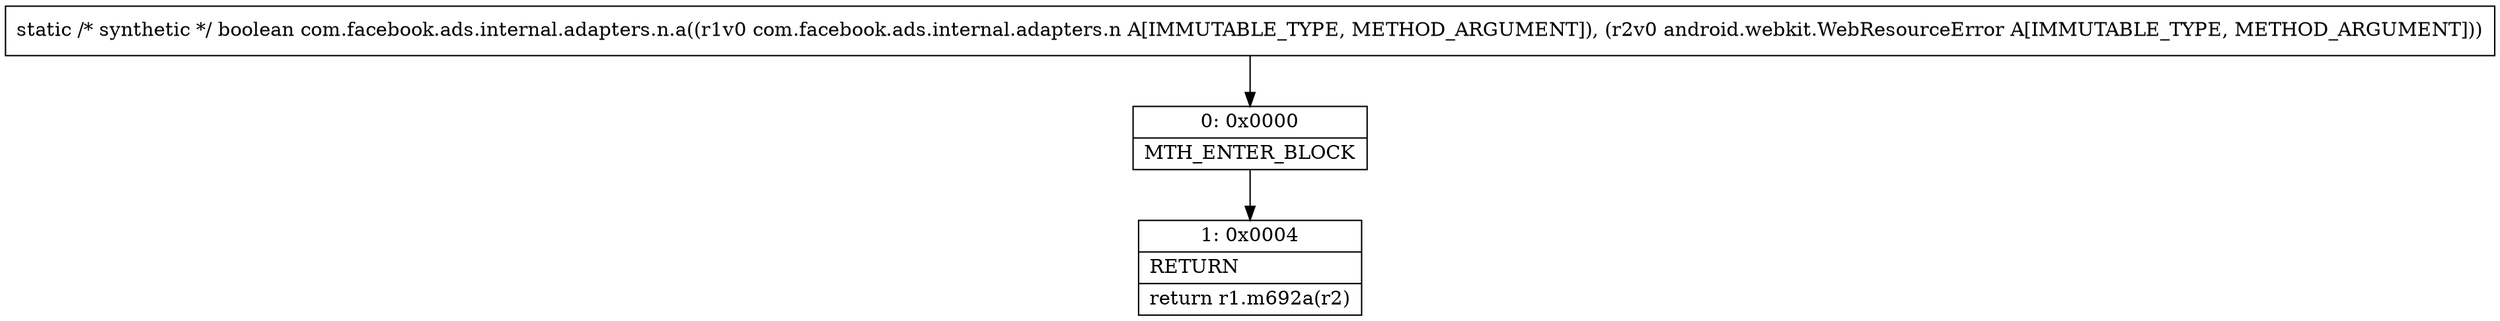 digraph "CFG forcom.facebook.ads.internal.adapters.n.a(Lcom\/facebook\/ads\/internal\/adapters\/n;Landroid\/webkit\/WebResourceError;)Z" {
Node_0 [shape=record,label="{0\:\ 0x0000|MTH_ENTER_BLOCK\l}"];
Node_1 [shape=record,label="{1\:\ 0x0004|RETURN\l|return r1.m692a(r2)\l}"];
MethodNode[shape=record,label="{static \/* synthetic *\/ boolean com.facebook.ads.internal.adapters.n.a((r1v0 com.facebook.ads.internal.adapters.n A[IMMUTABLE_TYPE, METHOD_ARGUMENT]), (r2v0 android.webkit.WebResourceError A[IMMUTABLE_TYPE, METHOD_ARGUMENT])) }"];
MethodNode -> Node_0;
Node_0 -> Node_1;
}

